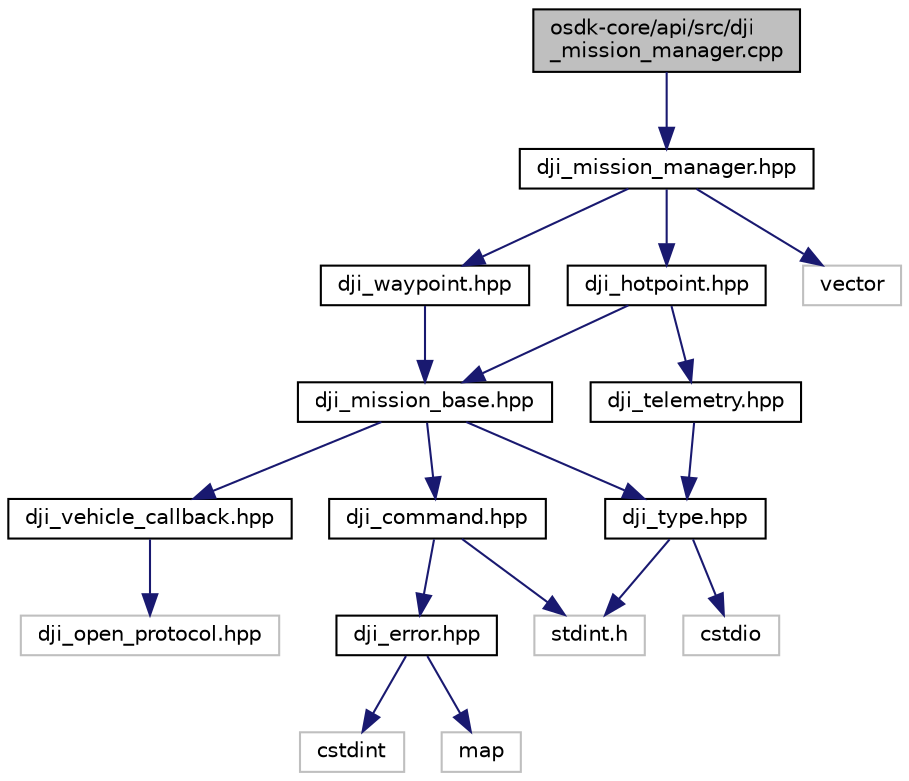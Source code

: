 digraph "osdk-core/api/src/dji_mission_manager.cpp"
{
 // INTERACTIVE_SVG=YES
 // LATEX_PDF_SIZE
  edge [fontname="Helvetica",fontsize="10",labelfontname="Helvetica",labelfontsize="10"];
  node [fontname="Helvetica",fontsize="10",shape=record];
  Node1 [label="osdk-core/api/src/dji\l_mission_manager.cpp",height=0.2,width=0.4,color="black", fillcolor="grey75", style="filled", fontcolor="black",tooltip="Mission Manager API for DJI OSDK library."];
  Node1 -> Node2 [color="midnightblue",fontsize="10",style="solid",fontname="Helvetica"];
  Node2 [label="dji_mission_manager.hpp",height=0.2,width=0.4,color="black", fillcolor="white", style="filled",URL="$dji__mission__manager_8hpp.html",tooltip="Mission-Manager API for DJI OSDK library."];
  Node2 -> Node3 [color="midnightblue",fontsize="10",style="solid",fontname="Helvetica"];
  Node3 [label="dji_hotpoint.hpp",height=0.2,width=0.4,color="black", fillcolor="white", style="filled",URL="$dji__hotpoint_8hpp.html",tooltip="Implementation of HotPoint (Point of Interest) Missions for DJI OSDK."];
  Node3 -> Node4 [color="midnightblue",fontsize="10",style="solid",fontname="Helvetica"];
  Node4 [label="dji_mission_base.hpp",height=0.2,width=0.4,color="black", fillcolor="white", style="filled",URL="$dji__mission__base_8hpp.html",tooltip="Mission-Base abstract class for DJI OSDK library."];
  Node4 -> Node5 [color="midnightblue",fontsize="10",style="solid",fontname="Helvetica"];
  Node5 [label="dji_command.hpp",height=0.2,width=0.4,color="black", fillcolor="white", style="filled",URL="$dji__command_8hpp.html",tooltip="All DJI OSDK OpenProtocol Command IDs."];
  Node5 -> Node6 [color="midnightblue",fontsize="10",style="solid",fontname="Helvetica"];
  Node6 [label="dji_error.hpp",height=0.2,width=0.4,color="black", fillcolor="white", style="filled",URL="$dji__error_8hpp.html",tooltip="All DJI OSDK OpenProtocol ACK Error Codes."];
  Node6 -> Node7 [color="midnightblue",fontsize="10",style="solid",fontname="Helvetica"];
  Node7 [label="cstdint",height=0.2,width=0.4,color="grey75", fillcolor="white", style="filled",tooltip=" "];
  Node6 -> Node8 [color="midnightblue",fontsize="10",style="solid",fontname="Helvetica"];
  Node8 [label="map",height=0.2,width=0.4,color="grey75", fillcolor="white", style="filled",tooltip=" "];
  Node5 -> Node9 [color="midnightblue",fontsize="10",style="solid",fontname="Helvetica"];
  Node9 [label="stdint.h",height=0.2,width=0.4,color="grey75", fillcolor="white", style="filled",tooltip=" "];
  Node4 -> Node10 [color="midnightblue",fontsize="10",style="solid",fontname="Helvetica"];
  Node10 [label="dji_type.hpp",height=0.2,width=0.4,color="black", fillcolor="white", style="filled",URL="$dji__type_8hpp.html",tooltip="Data type and Data Structure definitions for use throughout DJI OSDK."];
  Node10 -> Node11 [color="midnightblue",fontsize="10",style="solid",fontname="Helvetica"];
  Node11 [label="cstdio",height=0.2,width=0.4,color="grey75", fillcolor="white", style="filled",tooltip=" "];
  Node10 -> Node9 [color="midnightblue",fontsize="10",style="solid",fontname="Helvetica"];
  Node4 -> Node12 [color="midnightblue",fontsize="10",style="solid",fontname="Helvetica"];
  Node12 [label="dji_vehicle_callback.hpp",height=0.2,width=0.4,color="black", fillcolor="white", style="filled",URL="$dji__vehicle__callback_8hpp.html",tooltip="Type definition for new Vehicle-style callbacks."];
  Node12 -> Node13 [color="midnightblue",fontsize="10",style="solid",fontname="Helvetica"];
  Node13 [label="dji_open_protocol.hpp",height=0.2,width=0.4,color="grey75", fillcolor="white", style="filled",tooltip=" "];
  Node3 -> Node14 [color="midnightblue",fontsize="10",style="solid",fontname="Helvetica"];
  Node14 [label="dji_telemetry.hpp",height=0.2,width=0.4,color="black", fillcolor="white", style="filled",URL="$dji__telemetry_8hpp.html",tooltip="Enumeration of all telemetry data types, structures and maps."];
  Node14 -> Node10 [color="midnightblue",fontsize="10",style="solid",fontname="Helvetica"];
  Node2 -> Node15 [color="midnightblue",fontsize="10",style="solid",fontname="Helvetica"];
  Node15 [label="dji_waypoint.hpp",height=0.2,width=0.4,color="black", fillcolor="white", style="filled",URL="$dji__waypoint_8hpp.html",tooltip="Implementation of GPS Waypoint Missions for DJI OSDK."];
  Node15 -> Node4 [color="midnightblue",fontsize="10",style="solid",fontname="Helvetica"];
  Node2 -> Node16 [color="midnightblue",fontsize="10",style="solid",fontname="Helvetica"];
  Node16 [label="vector",height=0.2,width=0.4,color="grey75", fillcolor="white", style="filled",tooltip=" "];
}
